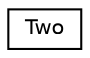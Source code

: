 digraph "Graphical Class Hierarchy"
{
  edge [fontname="Helvetica",fontsize="10",labelfontname="Helvetica",labelfontsize="10"];
  node [fontname="Helvetica",fontsize="10",shape=record];
  rankdir="LR";
  Node0 [label="Two",height=0.2,width=0.4,color="black", fillcolor="white", style="filled",URL="$struct_two.html"];
}
